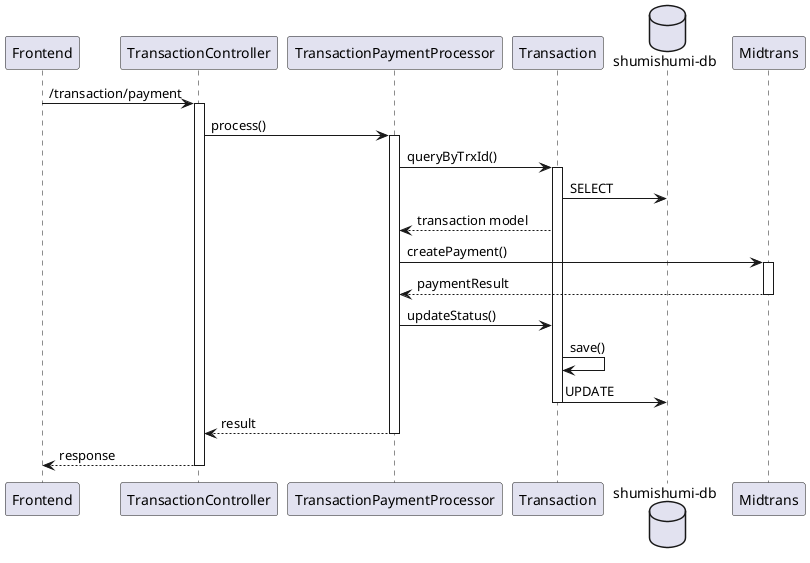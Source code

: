 @startuml payment
participant "Frontend" as fe
participant "TransactionController" as tc

participant "TransactionPaymentProcessor" as proc

participant "Transaction" as tm

database "shumishumi-db" as db

participant "Midtrans" as mt

fe -> tc++ : /transaction/payment
tc -> proc++ : process()

proc -> tm++ : queryByTrxId()
tm -> db : SELECT
proc <-- tm : transaction model

proc -> mt++ : createPayment()
return paymentResult

proc -> tm : updateStatus()
tm -> tm : save()
tm -> db : UPDATE
deactivate tm

return result
return response

@enduml
